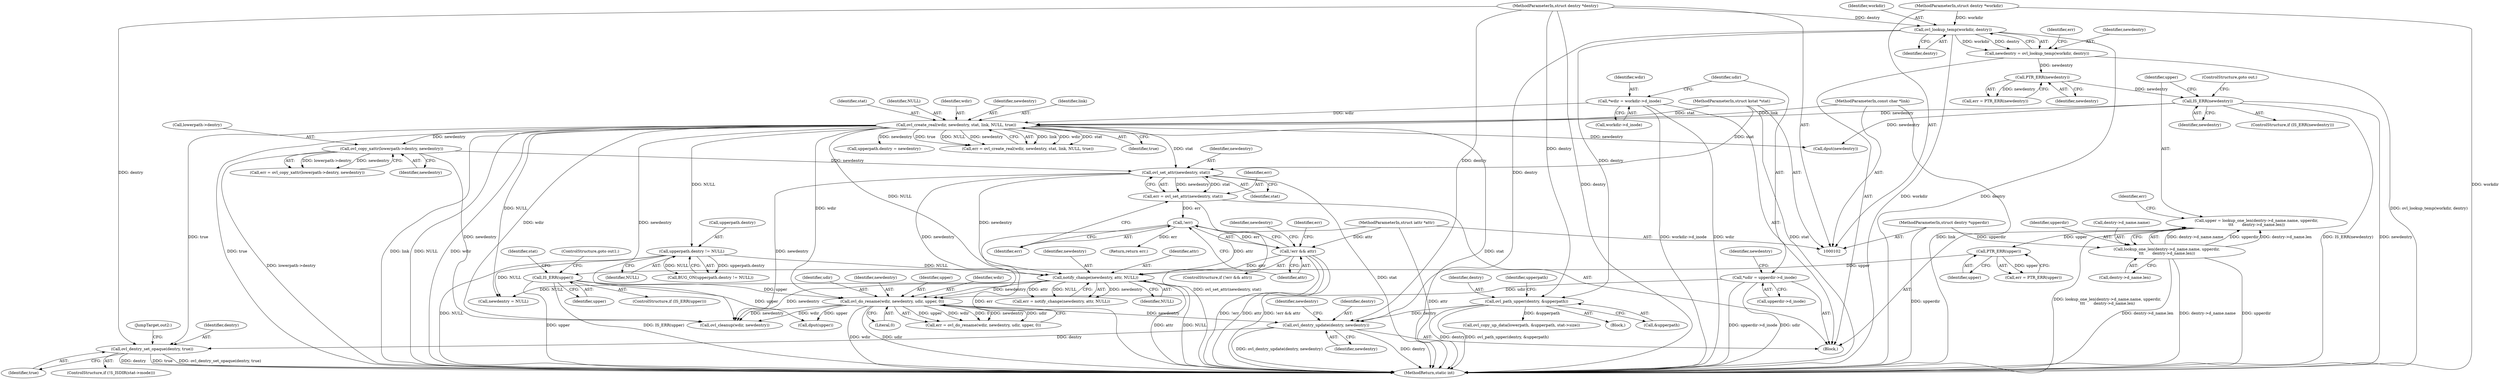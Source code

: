 digraph "0_linux_ab79efab0a0ba01a74df782eb7fa44b044dae8b5@API" {
"1000283" [label="(Call,ovl_dentry_update(dentry, newdentry))"];
"1000140" [label="(Call,ovl_lookup_temp(workdir, dentry))"];
"1000103" [label="(MethodParameterIn,struct dentry *workdir)"];
"1000105" [label="(MethodParameterIn,struct dentry *dentry)"];
"1000202" [label="(Call,ovl_path_upper(dentry, &upperpath))"];
"1000274" [label="(Call,ovl_do_rename(wdir, newdentry, udir, upper, 0))"];
"1000180" [label="(Call,ovl_create_real(wdir, newdentry, stat, link, NULL, true))"];
"1000112" [label="(Call,*wdir = workdir->d_inode)"];
"1000148" [label="(Call,IS_ERR(newdentry))"];
"1000145" [label="(Call,PTR_ERR(newdentry))"];
"1000138" [label="(Call,newdentry = ovl_lookup_temp(workdir, dentry))"];
"1000107" [label="(MethodParameterIn,struct kstat *stat)"];
"1000109" [label="(MethodParameterIn,const char *link)"];
"1000258" [label="(Call,notify_change(newdentry, attr, NULL))"];
"1000248" [label="(Call,ovl_set_attr(newdentry, stat))"];
"1000231" [label="(Call,ovl_copy_xattr(lowerpath->dentry, newdentry))"];
"1000252" [label="(Call,!err && attr)"];
"1000253" [label="(Call,!err)"];
"1000246" [label="(Call,err = ovl_set_attr(newdentry, stat))"];
"1000108" [label="(MethodParameterIn,struct iattr *attr)"];
"1000207" [label="(Call,upperpath.dentry != NULL)"];
"1000118" [label="(Call,*udir = upperdir->d_inode)"];
"1000170" [label="(Call,IS_ERR(upper))"];
"1000167" [label="(Call,PTR_ERR(upper))"];
"1000151" [label="(Call,upper = lookup_one_len(dentry->d_name.name, upperdir,\n\t\t\t       dentry->d_name.len))"];
"1000153" [label="(Call,lookup_one_len(dentry->d_name.name, upperdir,\n\t\t\t       dentry->d_name.len))"];
"1000104" [label="(MethodParameterIn,struct dentry *upperdir)"];
"1000295" [label="(Call,ovl_dentry_set_opaque(dentry, true))"];
"1000202" [label="(Call,ovl_path_upper(dentry, &upperpath))"];
"1000182" [label="(Identifier,newdentry)"];
"1000208" [label="(Call,upperpath.dentry)"];
"1000250" [label="(Identifier,stat)"];
"1000277" [label="(Identifier,udir)"];
"1000212" [label="(Call,upperpath.dentry = newdentry)"];
"1000113" [label="(Identifier,wdir)"];
"1000112" [label="(Call,*wdir = workdir->d_inode)"];
"1000276" [label="(Identifier,newdentry)"];
"1000278" [label="(Identifier,upper)"];
"1000257" [label="(Identifier,err)"];
"1000152" [label="(Identifier,upper)"];
"1000308" [label="(Call,ovl_cleanup(wdir, newdentry))"];
"1000260" [label="(Identifier,attr)"];
"1000211" [label="(Identifier,NULL)"];
"1000253" [label="(Call,!err)"];
"1000165" [label="(Call,err = PTR_ERR(upper))"];
"1000105" [label="(MethodParameterIn,struct dentry *dentry)"];
"1000249" [label="(Identifier,newdentry)"];
"1000143" [label="(Call,err = PTR_ERR(newdentry))"];
"1000114" [label="(Call,workdir->d_inode)"];
"1000108" [label="(MethodParameterIn,struct iattr *attr)"];
"1000167" [label="(Call,PTR_ERR(upper))"];
"1000171" [label="(Identifier,upper)"];
"1000285" [label="(Identifier,newdentry)"];
"1000159" [label="(Identifier,upperdir)"];
"1000170" [label="(Call,IS_ERR(upper))"];
"1000251" [label="(ControlStructure,if (!err && attr))"];
"1000166" [label="(Identifier,err)"];
"1000232" [label="(Call,lowerpath->dentry)"];
"1000107" [label="(MethodParameterIn,struct kstat *stat)"];
"1000305" [label="(Return,return err;)"];
"1000151" [label="(Call,upper = lookup_one_len(dentry->d_name.name, upperdir,\n\t\t\t       dentry->d_name.len))"];
"1000119" [label="(Identifier,udir)"];
"1000184" [label="(Identifier,link)"];
"1000172" [label="(ControlStructure,goto out1;)"];
"1000275" [label="(Identifier,wdir)"];
"1000299" [label="(Call,dput(upper))"];
"1000261" [label="(Identifier,NULL)"];
"1000266" [label="(Identifier,newdentry)"];
"1000160" [label="(Call,dentry->d_name.len)"];
"1000231" [label="(Call,ovl_copy_xattr(lowerpath->dentry, newdentry))"];
"1000248" [label="(Call,ovl_set_attr(newdentry, stat))"];
"1000120" [label="(Call,upperdir->d_inode)"];
"1000140" [label="(Call,ovl_lookup_temp(workdir, dentry))"];
"1000149" [label="(Identifier,newdentry)"];
"1000144" [label="(Identifier,err)"];
"1000150" [label="(ControlStructure,goto out;)"];
"1000146" [label="(Identifier,newdentry)"];
"1000125" [label="(Identifier,newdentry)"];
"1000286" [label="(Call,newdentry = NULL)"];
"1000258" [label="(Call,notify_change(newdentry, attr, NULL))"];
"1000138" [label="(Call,newdentry = ovl_lookup_temp(workdir, dentry))"];
"1000246" [label="(Call,err = ovl_set_attr(newdentry, stat))"];
"1000142" [label="(Identifier,dentry)"];
"1000207" [label="(Call,upperpath.dentry != NULL)"];
"1000147" [label="(ControlStructure,if (IS_ERR(newdentry)))"];
"1000252" [label="(Call,!err && attr)"];
"1000289" [label="(ControlStructure,if (!S_ISDIR(stat->mode)))"];
"1000256" [label="(Call,err = notify_change(newdentry, attr, NULL))"];
"1000118" [label="(Call,*udir = upperdir->d_inode)"];
"1000219" [label="(Call,ovl_copy_up_data(lowerpath, &upperpath, stat->size))"];
"1000154" [label="(Call,dentry->d_name.name)"];
"1000203" [label="(Identifier,dentry)"];
"1000279" [label="(Literal,0)"];
"1000287" [label="(Identifier,newdentry)"];
"1000139" [label="(Identifier,newdentry)"];
"1000296" [label="(Identifier,dentry)"];
"1000183" [label="(Identifier,stat)"];
"1000295" [label="(Call,ovl_dentry_set_opaque(dentry, true))"];
"1000104" [label="(MethodParameterIn,struct dentry *upperdir)"];
"1000200" [label="(Block,)"];
"1000206" [label="(Call,BUG_ON(upperpath.dentry != NULL))"];
"1000312" [label="(MethodReturn,static int)"];
"1000185" [label="(Identifier,NULL)"];
"1000148" [label="(Call,IS_ERR(newdentry))"];
"1000259" [label="(Identifier,newdentry)"];
"1000274" [label="(Call,ovl_do_rename(wdir, newdentry, udir, upper, 0))"];
"1000209" [label="(Identifier,upperpath)"];
"1000298" [label="(JumpTarget,out2:)"];
"1000284" [label="(Identifier,dentry)"];
"1000110" [label="(Block,)"];
"1000178" [label="(Call,err = ovl_create_real(wdir, newdentry, stat, link, NULL, true))"];
"1000283" [label="(Call,ovl_dentry_update(dentry, newdentry))"];
"1000169" [label="(ControlStructure,if (IS_ERR(upper)))"];
"1000153" [label="(Call,lookup_one_len(dentry->d_name.name, upperdir,\n\t\t\t       dentry->d_name.len))"];
"1000247" [label="(Identifier,err)"];
"1000255" [label="(Identifier,attr)"];
"1000175" [label="(Identifier,stat)"];
"1000235" [label="(Identifier,newdentry)"];
"1000297" [label="(Identifier,true)"];
"1000109" [label="(MethodParameterIn,const char *link)"];
"1000302" [label="(Call,dput(newdentry))"];
"1000254" [label="(Identifier,err)"];
"1000141" [label="(Identifier,workdir)"];
"1000204" [label="(Call,&upperpath)"];
"1000272" [label="(Call,err = ovl_do_rename(wdir, newdentry, udir, upper, 0))"];
"1000145" [label="(Call,PTR_ERR(newdentry))"];
"1000103" [label="(MethodParameterIn,struct dentry *workdir)"];
"1000180" [label="(Call,ovl_create_real(wdir, newdentry, stat, link, NULL, true))"];
"1000229" [label="(Call,err = ovl_copy_xattr(lowerpath->dentry, newdentry))"];
"1000168" [label="(Identifier,upper)"];
"1000181" [label="(Identifier,wdir)"];
"1000186" [label="(Identifier,true)"];
"1000283" -> "1000110"  [label="AST: "];
"1000283" -> "1000285"  [label="CFG: "];
"1000284" -> "1000283"  [label="AST: "];
"1000285" -> "1000283"  [label="AST: "];
"1000287" -> "1000283"  [label="CFG: "];
"1000283" -> "1000312"  [label="DDG: dentry"];
"1000283" -> "1000312"  [label="DDG: ovl_dentry_update(dentry, newdentry)"];
"1000140" -> "1000283"  [label="DDG: dentry"];
"1000202" -> "1000283"  [label="DDG: dentry"];
"1000105" -> "1000283"  [label="DDG: dentry"];
"1000274" -> "1000283"  [label="DDG: newdentry"];
"1000283" -> "1000295"  [label="DDG: dentry"];
"1000140" -> "1000138"  [label="AST: "];
"1000140" -> "1000142"  [label="CFG: "];
"1000141" -> "1000140"  [label="AST: "];
"1000142" -> "1000140"  [label="AST: "];
"1000138" -> "1000140"  [label="CFG: "];
"1000140" -> "1000312"  [label="DDG: dentry"];
"1000140" -> "1000312"  [label="DDG: workdir"];
"1000140" -> "1000138"  [label="DDG: workdir"];
"1000140" -> "1000138"  [label="DDG: dentry"];
"1000103" -> "1000140"  [label="DDG: workdir"];
"1000105" -> "1000140"  [label="DDG: dentry"];
"1000140" -> "1000202"  [label="DDG: dentry"];
"1000103" -> "1000102"  [label="AST: "];
"1000103" -> "1000312"  [label="DDG: workdir"];
"1000105" -> "1000102"  [label="AST: "];
"1000105" -> "1000312"  [label="DDG: dentry"];
"1000105" -> "1000202"  [label="DDG: dentry"];
"1000105" -> "1000295"  [label="DDG: dentry"];
"1000202" -> "1000200"  [label="AST: "];
"1000202" -> "1000204"  [label="CFG: "];
"1000203" -> "1000202"  [label="AST: "];
"1000204" -> "1000202"  [label="AST: "];
"1000209" -> "1000202"  [label="CFG: "];
"1000202" -> "1000312"  [label="DDG: dentry"];
"1000202" -> "1000312"  [label="DDG: ovl_path_upper(dentry, &upperpath)"];
"1000202" -> "1000219"  [label="DDG: &upperpath"];
"1000274" -> "1000272"  [label="AST: "];
"1000274" -> "1000279"  [label="CFG: "];
"1000275" -> "1000274"  [label="AST: "];
"1000276" -> "1000274"  [label="AST: "];
"1000277" -> "1000274"  [label="AST: "];
"1000278" -> "1000274"  [label="AST: "];
"1000279" -> "1000274"  [label="AST: "];
"1000272" -> "1000274"  [label="CFG: "];
"1000274" -> "1000312"  [label="DDG: wdir"];
"1000274" -> "1000312"  [label="DDG: udir"];
"1000274" -> "1000272"  [label="DDG: upper"];
"1000274" -> "1000272"  [label="DDG: wdir"];
"1000274" -> "1000272"  [label="DDG: 0"];
"1000274" -> "1000272"  [label="DDG: newdentry"];
"1000274" -> "1000272"  [label="DDG: udir"];
"1000180" -> "1000274"  [label="DDG: wdir"];
"1000258" -> "1000274"  [label="DDG: newdentry"];
"1000248" -> "1000274"  [label="DDG: newdentry"];
"1000118" -> "1000274"  [label="DDG: udir"];
"1000170" -> "1000274"  [label="DDG: upper"];
"1000274" -> "1000299"  [label="DDG: upper"];
"1000274" -> "1000308"  [label="DDG: wdir"];
"1000274" -> "1000308"  [label="DDG: newdentry"];
"1000180" -> "1000178"  [label="AST: "];
"1000180" -> "1000186"  [label="CFG: "];
"1000181" -> "1000180"  [label="AST: "];
"1000182" -> "1000180"  [label="AST: "];
"1000183" -> "1000180"  [label="AST: "];
"1000184" -> "1000180"  [label="AST: "];
"1000185" -> "1000180"  [label="AST: "];
"1000186" -> "1000180"  [label="AST: "];
"1000178" -> "1000180"  [label="CFG: "];
"1000180" -> "1000312"  [label="DDG: NULL"];
"1000180" -> "1000312"  [label="DDG: wdir"];
"1000180" -> "1000312"  [label="DDG: stat"];
"1000180" -> "1000312"  [label="DDG: true"];
"1000180" -> "1000312"  [label="DDG: link"];
"1000180" -> "1000178"  [label="DDG: link"];
"1000180" -> "1000178"  [label="DDG: wdir"];
"1000180" -> "1000178"  [label="DDG: stat"];
"1000180" -> "1000178"  [label="DDG: true"];
"1000180" -> "1000178"  [label="DDG: NULL"];
"1000180" -> "1000178"  [label="DDG: newdentry"];
"1000112" -> "1000180"  [label="DDG: wdir"];
"1000148" -> "1000180"  [label="DDG: newdentry"];
"1000107" -> "1000180"  [label="DDG: stat"];
"1000109" -> "1000180"  [label="DDG: link"];
"1000180" -> "1000207"  [label="DDG: NULL"];
"1000180" -> "1000212"  [label="DDG: newdentry"];
"1000180" -> "1000231"  [label="DDG: newdentry"];
"1000180" -> "1000248"  [label="DDG: stat"];
"1000180" -> "1000258"  [label="DDG: NULL"];
"1000180" -> "1000286"  [label="DDG: NULL"];
"1000180" -> "1000295"  [label="DDG: true"];
"1000180" -> "1000302"  [label="DDG: newdentry"];
"1000180" -> "1000308"  [label="DDG: wdir"];
"1000180" -> "1000308"  [label="DDG: newdentry"];
"1000112" -> "1000110"  [label="AST: "];
"1000112" -> "1000114"  [label="CFG: "];
"1000113" -> "1000112"  [label="AST: "];
"1000114" -> "1000112"  [label="AST: "];
"1000119" -> "1000112"  [label="CFG: "];
"1000112" -> "1000312"  [label="DDG: workdir->d_inode"];
"1000112" -> "1000312"  [label="DDG: wdir"];
"1000148" -> "1000147"  [label="AST: "];
"1000148" -> "1000149"  [label="CFG: "];
"1000149" -> "1000148"  [label="AST: "];
"1000150" -> "1000148"  [label="CFG: "];
"1000152" -> "1000148"  [label="CFG: "];
"1000148" -> "1000312"  [label="DDG: newdentry"];
"1000148" -> "1000312"  [label="DDG: IS_ERR(newdentry)"];
"1000145" -> "1000148"  [label="DDG: newdentry"];
"1000148" -> "1000302"  [label="DDG: newdentry"];
"1000145" -> "1000143"  [label="AST: "];
"1000145" -> "1000146"  [label="CFG: "];
"1000146" -> "1000145"  [label="AST: "];
"1000143" -> "1000145"  [label="CFG: "];
"1000145" -> "1000143"  [label="DDG: newdentry"];
"1000138" -> "1000145"  [label="DDG: newdentry"];
"1000138" -> "1000110"  [label="AST: "];
"1000139" -> "1000138"  [label="AST: "];
"1000144" -> "1000138"  [label="CFG: "];
"1000138" -> "1000312"  [label="DDG: ovl_lookup_temp(workdir, dentry)"];
"1000107" -> "1000102"  [label="AST: "];
"1000107" -> "1000312"  [label="DDG: stat"];
"1000107" -> "1000248"  [label="DDG: stat"];
"1000109" -> "1000102"  [label="AST: "];
"1000109" -> "1000312"  [label="DDG: link"];
"1000258" -> "1000256"  [label="AST: "];
"1000258" -> "1000261"  [label="CFG: "];
"1000259" -> "1000258"  [label="AST: "];
"1000260" -> "1000258"  [label="AST: "];
"1000261" -> "1000258"  [label="AST: "];
"1000256" -> "1000258"  [label="CFG: "];
"1000258" -> "1000312"  [label="DDG: attr"];
"1000258" -> "1000312"  [label="DDG: NULL"];
"1000258" -> "1000256"  [label="DDG: newdentry"];
"1000258" -> "1000256"  [label="DDG: attr"];
"1000258" -> "1000256"  [label="DDG: NULL"];
"1000248" -> "1000258"  [label="DDG: newdentry"];
"1000252" -> "1000258"  [label="DDG: attr"];
"1000108" -> "1000258"  [label="DDG: attr"];
"1000207" -> "1000258"  [label="DDG: NULL"];
"1000258" -> "1000286"  [label="DDG: NULL"];
"1000258" -> "1000308"  [label="DDG: newdentry"];
"1000248" -> "1000246"  [label="AST: "];
"1000248" -> "1000250"  [label="CFG: "];
"1000249" -> "1000248"  [label="AST: "];
"1000250" -> "1000248"  [label="AST: "];
"1000246" -> "1000248"  [label="CFG: "];
"1000248" -> "1000312"  [label="DDG: stat"];
"1000248" -> "1000246"  [label="DDG: newdentry"];
"1000248" -> "1000246"  [label="DDG: stat"];
"1000231" -> "1000248"  [label="DDG: newdentry"];
"1000248" -> "1000308"  [label="DDG: newdentry"];
"1000231" -> "1000229"  [label="AST: "];
"1000231" -> "1000235"  [label="CFG: "];
"1000232" -> "1000231"  [label="AST: "];
"1000235" -> "1000231"  [label="AST: "];
"1000229" -> "1000231"  [label="CFG: "];
"1000231" -> "1000312"  [label="DDG: lowerpath->dentry"];
"1000231" -> "1000229"  [label="DDG: lowerpath->dentry"];
"1000231" -> "1000229"  [label="DDG: newdentry"];
"1000231" -> "1000308"  [label="DDG: newdentry"];
"1000252" -> "1000251"  [label="AST: "];
"1000252" -> "1000253"  [label="CFG: "];
"1000252" -> "1000255"  [label="CFG: "];
"1000253" -> "1000252"  [label="AST: "];
"1000255" -> "1000252"  [label="AST: "];
"1000257" -> "1000252"  [label="CFG: "];
"1000266" -> "1000252"  [label="CFG: "];
"1000252" -> "1000312"  [label="DDG: !err"];
"1000252" -> "1000312"  [label="DDG: attr"];
"1000252" -> "1000312"  [label="DDG: !err && attr"];
"1000253" -> "1000252"  [label="DDG: err"];
"1000108" -> "1000252"  [label="DDG: attr"];
"1000253" -> "1000254"  [label="CFG: "];
"1000254" -> "1000253"  [label="AST: "];
"1000255" -> "1000253"  [label="CFG: "];
"1000253" -> "1000312"  [label="DDG: err"];
"1000246" -> "1000253"  [label="DDG: err"];
"1000253" -> "1000305"  [label="DDG: err"];
"1000246" -> "1000110"  [label="AST: "];
"1000247" -> "1000246"  [label="AST: "];
"1000254" -> "1000246"  [label="CFG: "];
"1000246" -> "1000312"  [label="DDG: ovl_set_attr(newdentry, stat)"];
"1000108" -> "1000102"  [label="AST: "];
"1000108" -> "1000312"  [label="DDG: attr"];
"1000207" -> "1000206"  [label="AST: "];
"1000207" -> "1000211"  [label="CFG: "];
"1000208" -> "1000207"  [label="AST: "];
"1000211" -> "1000207"  [label="AST: "];
"1000206" -> "1000207"  [label="CFG: "];
"1000207" -> "1000312"  [label="DDG: NULL"];
"1000207" -> "1000206"  [label="DDG: upperpath.dentry"];
"1000207" -> "1000206"  [label="DDG: NULL"];
"1000207" -> "1000286"  [label="DDG: NULL"];
"1000118" -> "1000110"  [label="AST: "];
"1000118" -> "1000120"  [label="CFG: "];
"1000119" -> "1000118"  [label="AST: "];
"1000120" -> "1000118"  [label="AST: "];
"1000125" -> "1000118"  [label="CFG: "];
"1000118" -> "1000312"  [label="DDG: upperdir->d_inode"];
"1000118" -> "1000312"  [label="DDG: udir"];
"1000170" -> "1000169"  [label="AST: "];
"1000170" -> "1000171"  [label="CFG: "];
"1000171" -> "1000170"  [label="AST: "];
"1000172" -> "1000170"  [label="CFG: "];
"1000175" -> "1000170"  [label="CFG: "];
"1000170" -> "1000312"  [label="DDG: upper"];
"1000170" -> "1000312"  [label="DDG: IS_ERR(upper)"];
"1000167" -> "1000170"  [label="DDG: upper"];
"1000170" -> "1000299"  [label="DDG: upper"];
"1000167" -> "1000165"  [label="AST: "];
"1000167" -> "1000168"  [label="CFG: "];
"1000168" -> "1000167"  [label="AST: "];
"1000165" -> "1000167"  [label="CFG: "];
"1000167" -> "1000165"  [label="DDG: upper"];
"1000151" -> "1000167"  [label="DDG: upper"];
"1000151" -> "1000110"  [label="AST: "];
"1000151" -> "1000153"  [label="CFG: "];
"1000152" -> "1000151"  [label="AST: "];
"1000153" -> "1000151"  [label="AST: "];
"1000166" -> "1000151"  [label="CFG: "];
"1000151" -> "1000312"  [label="DDG: lookup_one_len(dentry->d_name.name, upperdir,\n\t\t\t       dentry->d_name.len)"];
"1000153" -> "1000151"  [label="DDG: dentry->d_name.name"];
"1000153" -> "1000151"  [label="DDG: upperdir"];
"1000153" -> "1000151"  [label="DDG: dentry->d_name.len"];
"1000153" -> "1000160"  [label="CFG: "];
"1000154" -> "1000153"  [label="AST: "];
"1000159" -> "1000153"  [label="AST: "];
"1000160" -> "1000153"  [label="AST: "];
"1000153" -> "1000312"  [label="DDG: upperdir"];
"1000153" -> "1000312"  [label="DDG: dentry->d_name.len"];
"1000153" -> "1000312"  [label="DDG: dentry->d_name.name"];
"1000104" -> "1000153"  [label="DDG: upperdir"];
"1000104" -> "1000102"  [label="AST: "];
"1000104" -> "1000312"  [label="DDG: upperdir"];
"1000295" -> "1000289"  [label="AST: "];
"1000295" -> "1000297"  [label="CFG: "];
"1000296" -> "1000295"  [label="AST: "];
"1000297" -> "1000295"  [label="AST: "];
"1000298" -> "1000295"  [label="CFG: "];
"1000295" -> "1000312"  [label="DDG: dentry"];
"1000295" -> "1000312"  [label="DDG: true"];
"1000295" -> "1000312"  [label="DDG: ovl_dentry_set_opaque(dentry, true)"];
}
